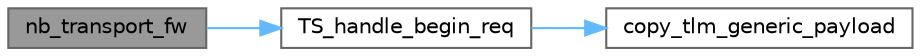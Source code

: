 digraph "nb_transport_fw"
{
 // LATEX_PDF_SIZE
  bgcolor="transparent";
  edge [fontname=Helvetica,fontsize=10,labelfontname=Helvetica,labelfontsize=10];
  node [fontname=Helvetica,fontsize=10,shape=box,height=0.2,width=0.4];
  rankdir="LR";
  Node1 [id="Node000001",label="nb_transport_fw",height=0.2,width=0.4,color="gray40", fillcolor="grey60", style="filled", fontcolor="black",tooltip=" "];
  Node1 -> Node2 [id="edge5_Node000001_Node000002",color="steelblue1",style="solid",tooltip=" "];
  Node2 [id="Node000002",label="TS_handle_begin_req",height=0.2,width=0.4,color="grey40", fillcolor="white", style="filled",URL="$class_b_u_s.html#a679fda612be2cc0d4e4a21eba5606d55",tooltip=" "];
  Node2 -> Node3 [id="edge6_Node000002_Node000003",color="steelblue1",style="solid",tooltip=" "];
  Node3 [id="Node000003",label="copy_tlm_generic_payload",height=0.2,width=0.4,color="grey40", fillcolor="white", style="filled",URL="$class_b_u_s.html#aace875a6d6c0f6d67d926583c88af55d",tooltip=" "];
}
